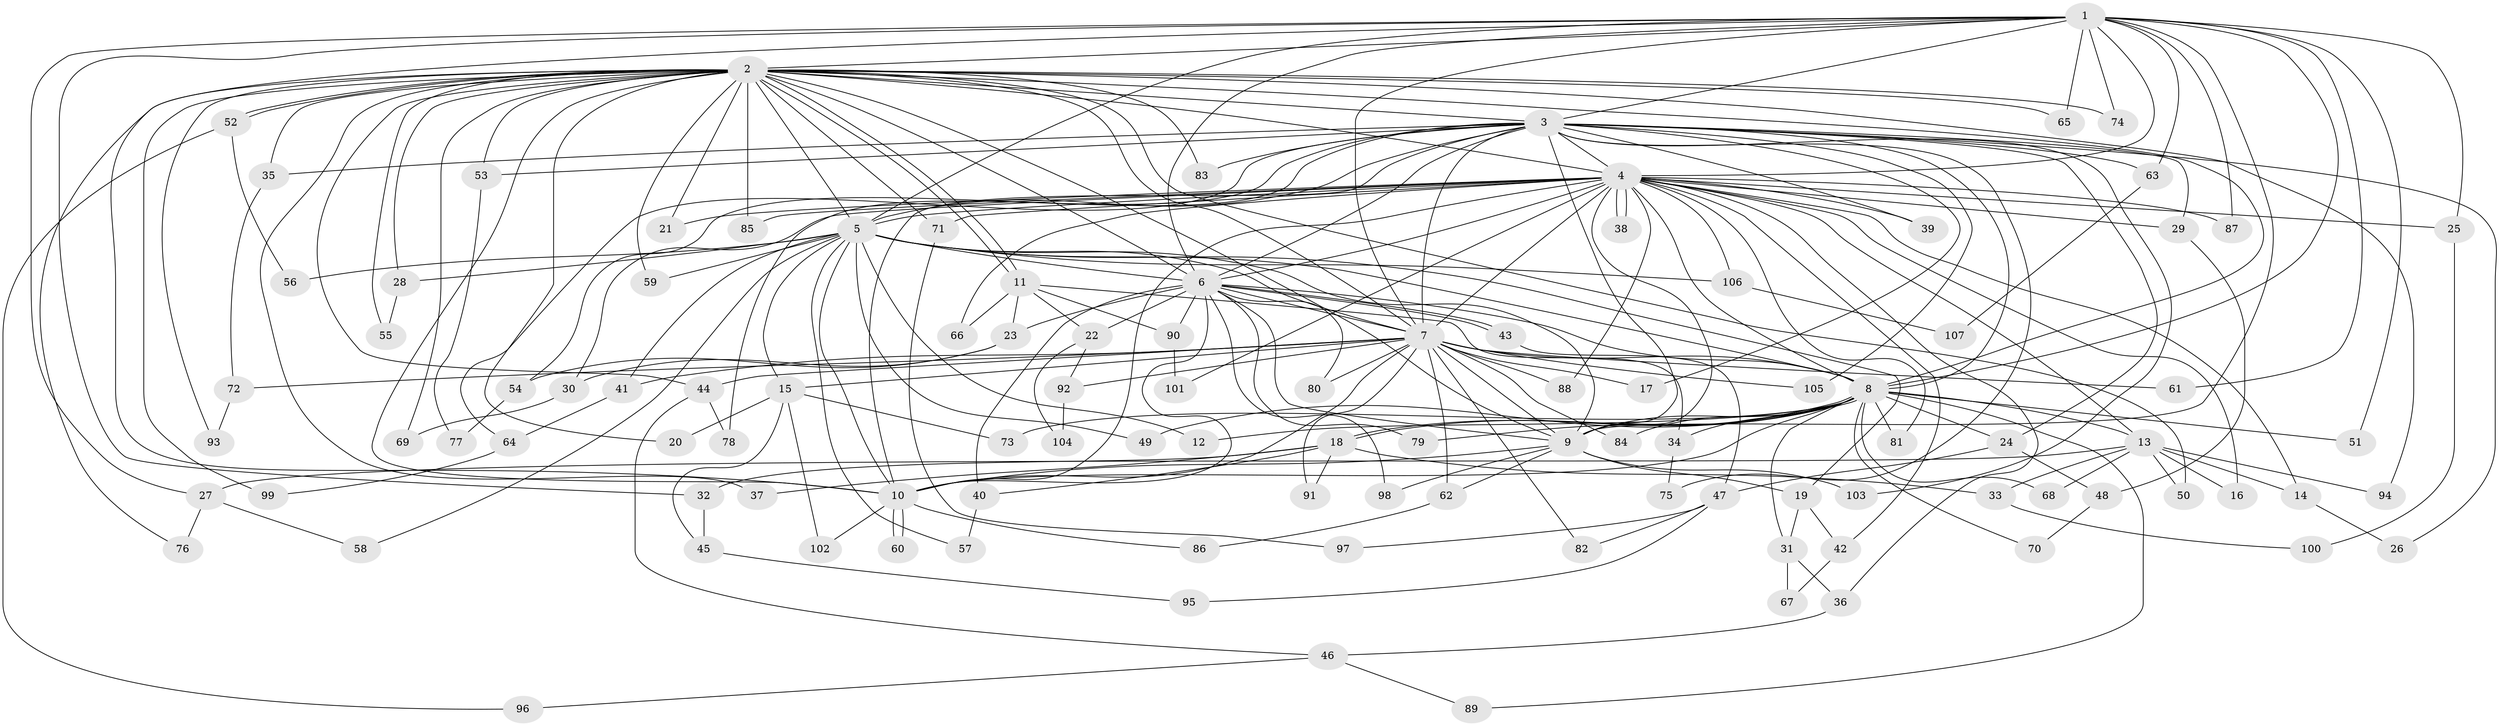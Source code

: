 // Generated by graph-tools (version 1.1) at 2025/45/03/09/25 04:45:45]
// undirected, 107 vertices, 239 edges
graph export_dot {
graph [start="1"]
  node [color=gray90,style=filled];
  1;
  2;
  3;
  4;
  5;
  6;
  7;
  8;
  9;
  10;
  11;
  12;
  13;
  14;
  15;
  16;
  17;
  18;
  19;
  20;
  21;
  22;
  23;
  24;
  25;
  26;
  27;
  28;
  29;
  30;
  31;
  32;
  33;
  34;
  35;
  36;
  37;
  38;
  39;
  40;
  41;
  42;
  43;
  44;
  45;
  46;
  47;
  48;
  49;
  50;
  51;
  52;
  53;
  54;
  55;
  56;
  57;
  58;
  59;
  60;
  61;
  62;
  63;
  64;
  65;
  66;
  67;
  68;
  69;
  70;
  71;
  72;
  73;
  74;
  75;
  76;
  77;
  78;
  79;
  80;
  81;
  82;
  83;
  84;
  85;
  86;
  87;
  88;
  89;
  90;
  91;
  92;
  93;
  94;
  95;
  96;
  97;
  98;
  99;
  100;
  101;
  102;
  103;
  104;
  105;
  106;
  107;
  1 -- 2;
  1 -- 3;
  1 -- 4;
  1 -- 5;
  1 -- 6;
  1 -- 7;
  1 -- 8;
  1 -- 9;
  1 -- 10;
  1 -- 25;
  1 -- 27;
  1 -- 32;
  1 -- 51;
  1 -- 61;
  1 -- 63;
  1 -- 65;
  1 -- 74;
  1 -- 87;
  2 -- 3;
  2 -- 4;
  2 -- 5;
  2 -- 6;
  2 -- 7;
  2 -- 8;
  2 -- 9;
  2 -- 10;
  2 -- 11;
  2 -- 11;
  2 -- 20;
  2 -- 21;
  2 -- 28;
  2 -- 35;
  2 -- 37;
  2 -- 44;
  2 -- 50;
  2 -- 52;
  2 -- 52;
  2 -- 53;
  2 -- 55;
  2 -- 59;
  2 -- 65;
  2 -- 69;
  2 -- 71;
  2 -- 74;
  2 -- 76;
  2 -- 83;
  2 -- 85;
  2 -- 93;
  2 -- 94;
  2 -- 99;
  3 -- 4;
  3 -- 5;
  3 -- 6;
  3 -- 7;
  3 -- 8;
  3 -- 9;
  3 -- 10;
  3 -- 17;
  3 -- 24;
  3 -- 26;
  3 -- 29;
  3 -- 35;
  3 -- 39;
  3 -- 53;
  3 -- 54;
  3 -- 63;
  3 -- 64;
  3 -- 75;
  3 -- 78;
  3 -- 83;
  3 -- 103;
  3 -- 105;
  4 -- 5;
  4 -- 6;
  4 -- 7;
  4 -- 8;
  4 -- 9;
  4 -- 10;
  4 -- 13;
  4 -- 14;
  4 -- 16;
  4 -- 21;
  4 -- 25;
  4 -- 29;
  4 -- 30;
  4 -- 36;
  4 -- 38;
  4 -- 38;
  4 -- 39;
  4 -- 42;
  4 -- 66;
  4 -- 71;
  4 -- 81;
  4 -- 85;
  4 -- 87;
  4 -- 88;
  4 -- 101;
  4 -- 106;
  5 -- 6;
  5 -- 7;
  5 -- 8;
  5 -- 9;
  5 -- 10;
  5 -- 12;
  5 -- 15;
  5 -- 19;
  5 -- 28;
  5 -- 41;
  5 -- 49;
  5 -- 56;
  5 -- 57;
  5 -- 58;
  5 -- 59;
  5 -- 106;
  6 -- 7;
  6 -- 8;
  6 -- 9;
  6 -- 10;
  6 -- 22;
  6 -- 23;
  6 -- 40;
  6 -- 43;
  6 -- 43;
  6 -- 79;
  6 -- 80;
  6 -- 90;
  6 -- 98;
  7 -- 8;
  7 -- 9;
  7 -- 10;
  7 -- 15;
  7 -- 17;
  7 -- 41;
  7 -- 44;
  7 -- 61;
  7 -- 62;
  7 -- 72;
  7 -- 80;
  7 -- 82;
  7 -- 84;
  7 -- 88;
  7 -- 91;
  7 -- 92;
  7 -- 105;
  8 -- 9;
  8 -- 10;
  8 -- 12;
  8 -- 13;
  8 -- 18;
  8 -- 18;
  8 -- 24;
  8 -- 31;
  8 -- 34;
  8 -- 49;
  8 -- 51;
  8 -- 68;
  8 -- 70;
  8 -- 73;
  8 -- 79;
  8 -- 81;
  8 -- 84;
  8 -- 89;
  9 -- 10;
  9 -- 19;
  9 -- 62;
  9 -- 98;
  9 -- 103;
  10 -- 60;
  10 -- 60;
  10 -- 86;
  10 -- 102;
  11 -- 22;
  11 -- 23;
  11 -- 34;
  11 -- 66;
  11 -- 90;
  13 -- 14;
  13 -- 16;
  13 -- 27;
  13 -- 33;
  13 -- 50;
  13 -- 68;
  13 -- 94;
  14 -- 26;
  15 -- 20;
  15 -- 45;
  15 -- 73;
  15 -- 102;
  18 -- 32;
  18 -- 33;
  18 -- 37;
  18 -- 40;
  18 -- 91;
  19 -- 31;
  19 -- 42;
  22 -- 92;
  22 -- 104;
  23 -- 30;
  23 -- 54;
  24 -- 47;
  24 -- 48;
  25 -- 100;
  27 -- 58;
  27 -- 76;
  28 -- 55;
  29 -- 48;
  30 -- 69;
  31 -- 36;
  31 -- 67;
  32 -- 45;
  33 -- 100;
  34 -- 75;
  35 -- 72;
  36 -- 46;
  40 -- 57;
  41 -- 64;
  42 -- 67;
  43 -- 47;
  44 -- 46;
  44 -- 78;
  45 -- 95;
  46 -- 89;
  46 -- 96;
  47 -- 82;
  47 -- 95;
  47 -- 97;
  48 -- 70;
  52 -- 56;
  52 -- 96;
  53 -- 77;
  54 -- 77;
  62 -- 86;
  63 -- 107;
  64 -- 99;
  71 -- 97;
  72 -- 93;
  90 -- 101;
  92 -- 104;
  106 -- 107;
}
